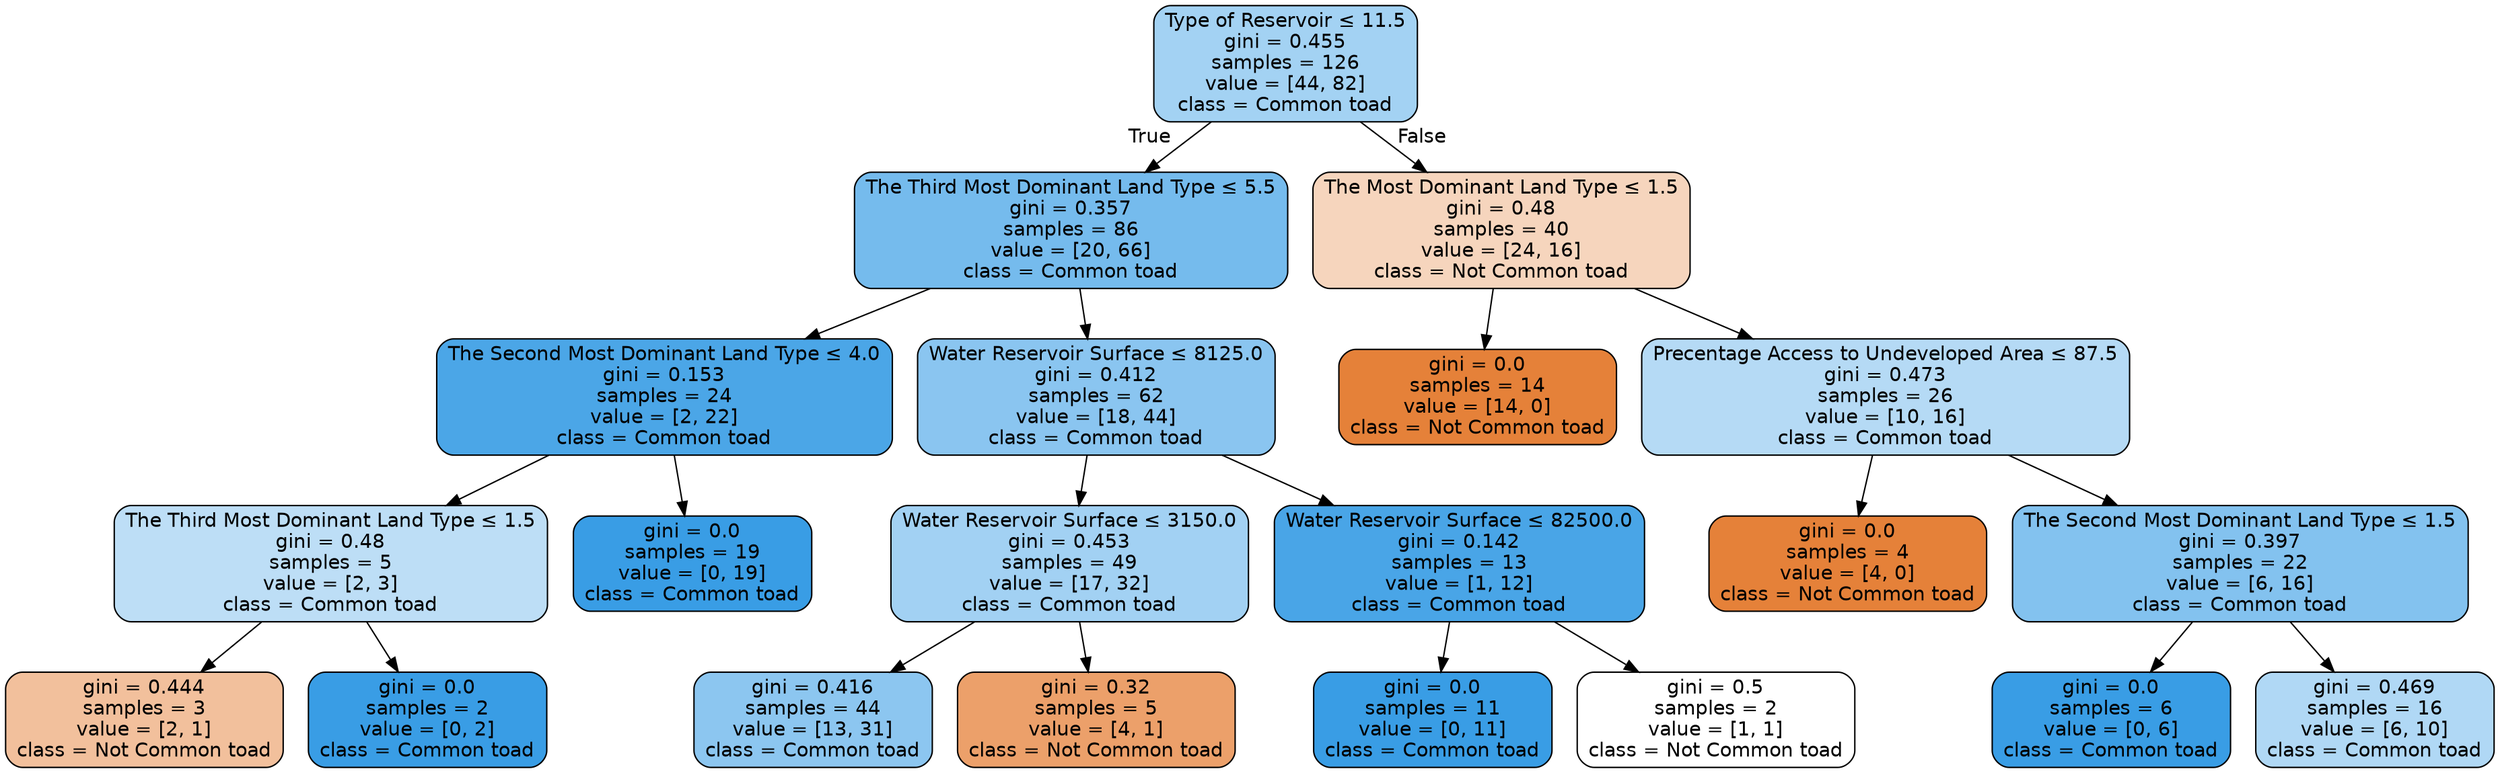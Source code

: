 digraph Tree {
node [shape=box, style="filled, rounded", color="black", fontname=helvetica] ;
edge [fontname=helvetica] ;
0 [label=<Type of Reservoir &le; 11.5<br/>gini = 0.455<br/>samples = 126<br/>value = [44, 82]<br/>class = Common toad>, fillcolor="#a3d2f3"] ;
1 [label=<The Third Most Dominant Land Type &le; 5.5<br/>gini = 0.357<br/>samples = 86<br/>value = [20, 66]<br/>class = Common toad>, fillcolor="#75bbed"] ;
0 -> 1 [labeldistance=2.5, labelangle=45, headlabel="True"] ;
2 [label=<The Second Most Dominant Land Type &le; 4.0<br/>gini = 0.153<br/>samples = 24<br/>value = [2, 22]<br/>class = Common toad>, fillcolor="#4ba6e7"] ;
1 -> 2 ;
3 [label=<The Third Most Dominant Land Type &le; 1.5<br/>gini = 0.48<br/>samples = 5<br/>value = [2, 3]<br/>class = Common toad>, fillcolor="#bddef6"] ;
2 -> 3 ;
4 [label=<gini = 0.444<br/>samples = 3<br/>value = [2, 1]<br/>class = Not Common toad>, fillcolor="#f2c09c"] ;
3 -> 4 ;
5 [label=<gini = 0.0<br/>samples = 2<br/>value = [0, 2]<br/>class = Common toad>, fillcolor="#399de5"] ;
3 -> 5 ;
6 [label=<gini = 0.0<br/>samples = 19<br/>value = [0, 19]<br/>class = Common toad>, fillcolor="#399de5"] ;
2 -> 6 ;
7 [label=<Water Reservoir Surface &le; 8125.0<br/>gini = 0.412<br/>samples = 62<br/>value = [18, 44]<br/>class = Common toad>, fillcolor="#8ac5f0"] ;
1 -> 7 ;
8 [label=<Water Reservoir Surface &le; 3150.0<br/>gini = 0.453<br/>samples = 49<br/>value = [17, 32]<br/>class = Common toad>, fillcolor="#a2d1f3"] ;
7 -> 8 ;
9 [label=<gini = 0.416<br/>samples = 44<br/>value = [13, 31]<br/>class = Common toad>, fillcolor="#8cc6f0"] ;
8 -> 9 ;
10 [label=<gini = 0.32<br/>samples = 5<br/>value = [4, 1]<br/>class = Not Common toad>, fillcolor="#eca06a"] ;
8 -> 10 ;
11 [label=<Water Reservoir Surface &le; 82500.0<br/>gini = 0.142<br/>samples = 13<br/>value = [1, 12]<br/>class = Common toad>, fillcolor="#49a5e7"] ;
7 -> 11 ;
12 [label=<gini = 0.0<br/>samples = 11<br/>value = [0, 11]<br/>class = Common toad>, fillcolor="#399de5"] ;
11 -> 12 ;
13 [label=<gini = 0.5<br/>samples = 2<br/>value = [1, 1]<br/>class = Not Common toad>, fillcolor="#ffffff"] ;
11 -> 13 ;
14 [label=<The Most Dominant Land Type &le; 1.5<br/>gini = 0.48<br/>samples = 40<br/>value = [24, 16]<br/>class = Not Common toad>, fillcolor="#f6d5bd"] ;
0 -> 14 [labeldistance=2.5, labelangle=-45, headlabel="False"] ;
15 [label=<gini = 0.0<br/>samples = 14<br/>value = [14, 0]<br/>class = Not Common toad>, fillcolor="#e58139"] ;
14 -> 15 ;
16 [label=<Precentage Access to Undeveloped Area &le; 87.5<br/>gini = 0.473<br/>samples = 26<br/>value = [10, 16]<br/>class = Common toad>, fillcolor="#b5daf5"] ;
14 -> 16 ;
17 [label=<gini = 0.0<br/>samples = 4<br/>value = [4, 0]<br/>class = Not Common toad>, fillcolor="#e58139"] ;
16 -> 17 ;
18 [label=<The Second Most Dominant Land Type &le; 1.5<br/>gini = 0.397<br/>samples = 22<br/>value = [6, 16]<br/>class = Common toad>, fillcolor="#83c2ef"] ;
16 -> 18 ;
19 [label=<gini = 0.0<br/>samples = 6<br/>value = [0, 6]<br/>class = Common toad>, fillcolor="#399de5"] ;
18 -> 19 ;
20 [label=<gini = 0.469<br/>samples = 16<br/>value = [6, 10]<br/>class = Common toad>, fillcolor="#b0d8f5"] ;
18 -> 20 ;
}